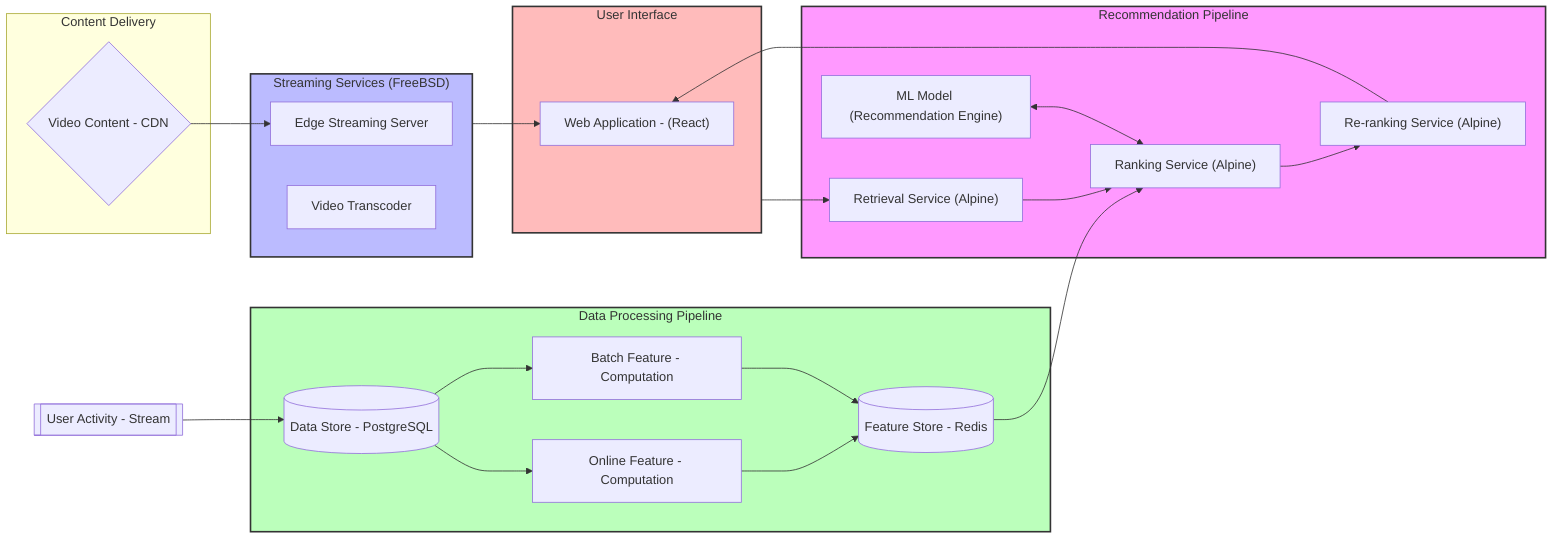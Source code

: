 flowchart LR
    subgraph User["User Interface"]
        WebApp["Web Application - (React)"]
    end

    subgraph RecommendationEngine["Recommendation Pipeline"]
        direction TB
        Retrieval["Retrieval Service (Alpine)"]
        Ranking["Ranking Service (Alpine)"]
        ReRanking["Re-ranking Service (Alpine)"]
        MLModel["ML Model (Recommendation Engine)"]
        Retrieval --> Ranking
        Ranking --> ReRanking
        MLModel <--> Ranking
    end

    subgraph StreamingService["Streaming Services (FreeBSD)"]
        EdgeServer["Edge Streaming Server"]
        Transcoder["Video Transcoder"]
    end

    subgraph DataPipeline["Data Processing Pipeline"]
        direction TB
        DataStore[(Data Store - PostgreSQL)]
        FeatureStore[(Feature Store - Redis)]
        OnlineCompute["Online Feature - Computation"]
        BatchCompute["Batch Feature - Computation"]
        DataStore --> OnlineCompute
        DataStore --> BatchCompute
        OnlineCompute --> FeatureStore
        BatchCompute --> FeatureStore
    end

    subgraph ContentDelivery["Content Delivery"]
        VideoContent{"Video Content - CDN"}
    end

    User --> Retrieval
    ReRanking --> WebApp
    StreamingService --> WebApp
    FeatureStore --> Ranking
    VideoContent --> EdgeServer
    
    ActivityStream[["User Activity - Stream"]] --> DataStore

    style RecommendationEngine fill:#f9f,stroke:#333,stroke-width:2px
    style StreamingService fill:#bbf,stroke:#333,stroke-width:2px
    style DataPipeline fill:#bfb,stroke:#333,stroke-width:2px
    style User fill:#fbb,stroke:#333,stroke-width:2px